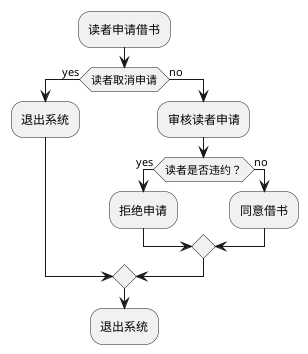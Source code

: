 @startuml

:读者申请借书;
if (读者取消申请) then (yes)
  :退出系统;
else (no)
  :审核读者申请;
    if (读者是否违约？) then (yes)
         :拒绝申请;
       else (no)
         :同意借书;
       endif
endif
:退出系统;
@enduml